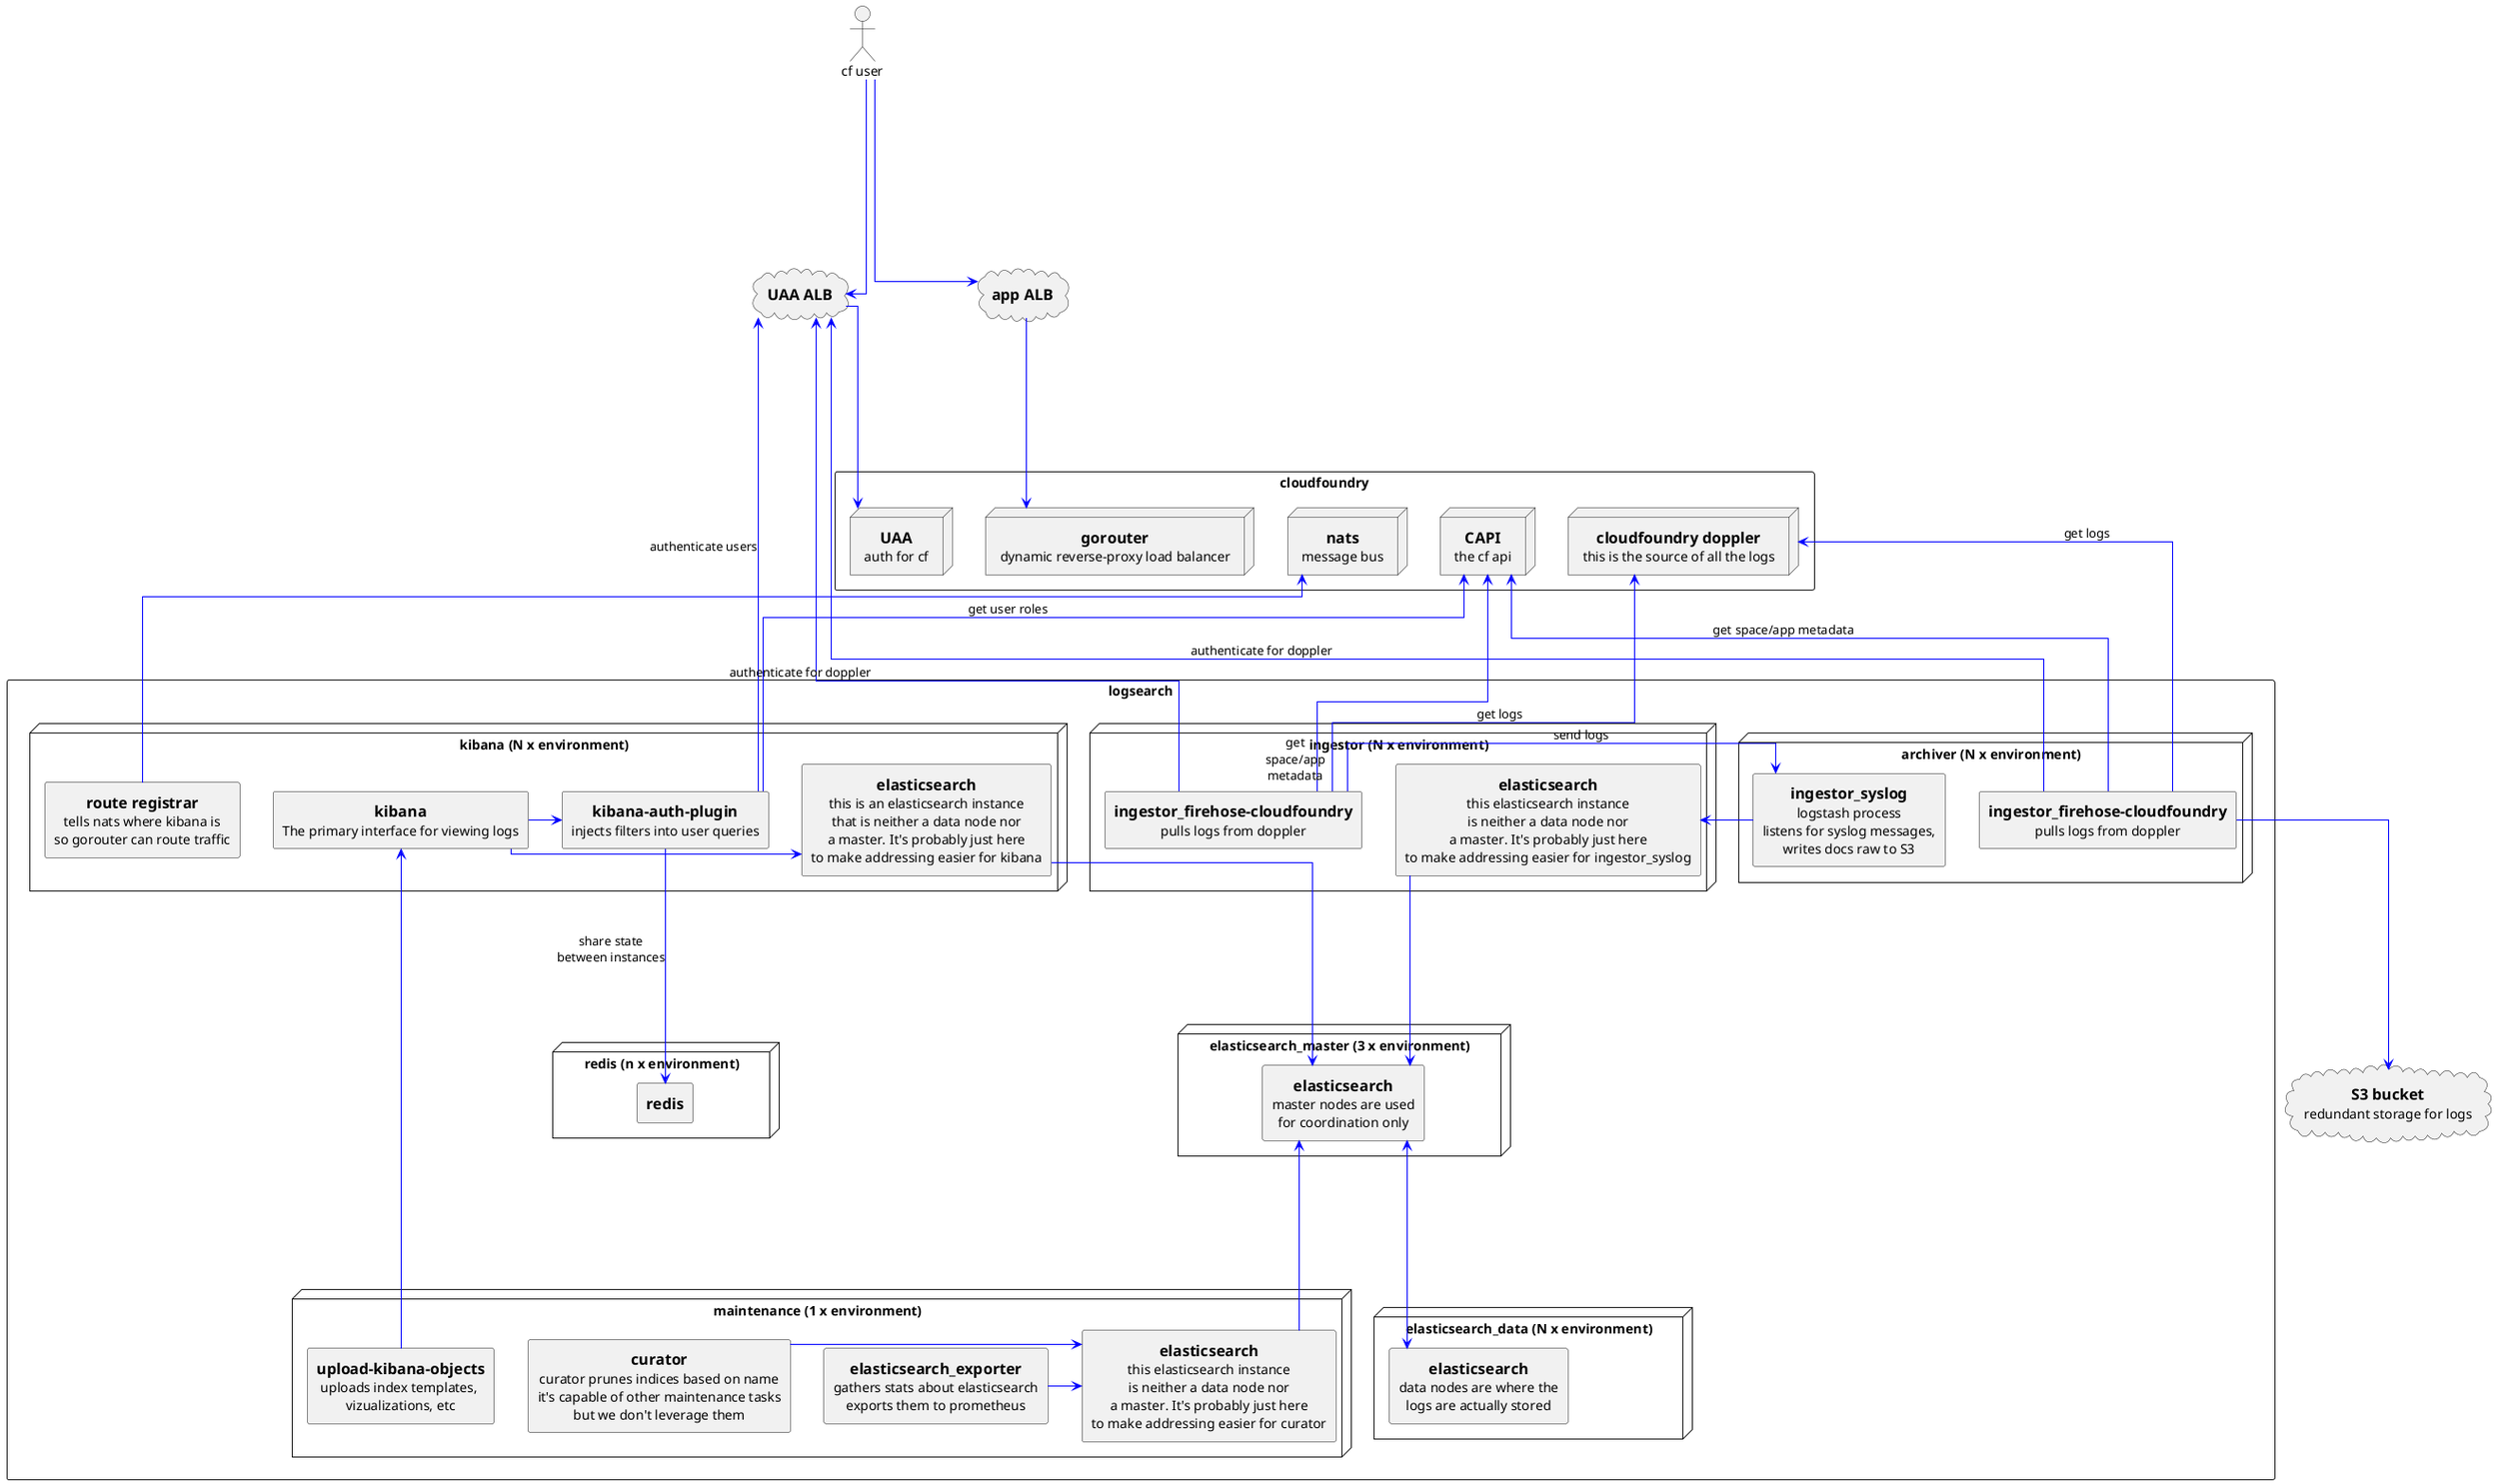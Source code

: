 @startuml tenant
skinparam DefaultTextAlignment center
skinparam ArrowColor blue
skinparam ComponentStyle uml1
skinparam Ranksep 200
skinparam Linetype ortho

actor "cf user" as user

cloud S3 [
    ==S3 bucket
    redundant storage for logs
]
cloud ALB [
    ==app ALB
]
cloud UAAALB [
    ==UAA ALB
]

rectangle cloudfoundry {
    node gorouter [
        ==gorouter
        dynamic reverse-proxy load balancer
    ]
    node nats [
        ==nats
        message bus
    ]
    node capi [
        ==CAPI
        the cf api
    ]
    node doppler [
        ==cloudfoundry doppler
        this is the source of all the logs
    ]
    node uaa [
        ==UAA
        auth for cf
    ]
}

rectangle logsearch {
node "kibana (N x environment)" as kibana {
    agent kbn [
        ==kibana
        The primary interface for viewing logs
    ]
    agent kibanaplugin [
        ==kibana-auth-plugin
        injects filters into user queries
    ]
    agent es_k [
        ==elasticsearch
        this is an elasticsearch instance
        that is neither a data node nor
        a master. It's probably just here
        to make addressing easier for kibana
    ]
    agent routeregistrar [
        == route registrar
        tells nats where kibana is
        so gorouter can route traffic
    ]
    kbn -r-> es_k
    kbn -l-> kibanaplugin

}

node "redis (n x environment)" as redis_host {
    agent redis [
        ==redis
    ]
}

node "archiver (N x environment)" as archiver {
    agent ingestor_firehose_a [
        ==ingestor_firehose-cloudfoundry
        pulls logs from doppler
    ]

    agent ingestor_syslog [
        ==ingestor_syslog
        logstash process
        listens for syslog messages,
        writes docs raw to S3
    ]
}

node "ingestor (N x environment)" as ingestor {
    agent ingestor_firehose_i [
        ==ingestor_firehose-cloudfoundry
        pulls logs from doppler
    ]

    agent ingestor_syslog [
        ==ingestor_syslog
        logstash process
        listens for syslog messages,
        does some minimal parsing
        writes docs to elasticsearch
    ]
    agent es_i [
        ==elasticsearch
        this elasticsearch instance
        is neither a data node nor
        a master. It's probably just here
        to make addressing easier for ingestor_syslog
    ]
    ingestor_syslog -> es_i
}

node "elasticsearch_master (3 x environment)" as elasticsearch_master {
    agent es_em [
        ==elasticsearch
        master nodes are used
        for coordination only
    ]
}

node "elasticsearch_data (N x environment)" as elasticsearch_data {
    agent es_ed [
        ==elasticsearch
        data nodes are where the
        logs are actually stored
    ]
}


node "maintenance (1 x environment)" as maintenance {
    agent curator [
        ==curator
        curator prunes indices based on name
        it's capable of other maintenance tasks
        but we don't leverage them
    ]
    agent elasticsearch_exporter [
        ==elasticsearch_exporter
        gathers stats about elasticsearch
        exports them to prometheus
    ]
    agent kibana_objects [
        ==upload-kibana-objects
        uploads index templates, 
        vizualizations, etc
    ]
    agent es_m [
        ==elasticsearch
        this elasticsearch instance
        is neither a data node nor
        a master. It's probably just here
        to make addressing easier for curator
    ]
    curator -> es_m
    kibana_objects -u-> kbn
    elasticsearch_exporter -r-> es_m
}
}

user --> ALB
user --> UAAALB
ALB --> gorouter
UAAALB --> uaa
es_k -down-> es_em
es_i -down-> es_em
es_m -up-> es_em
es_em <-down-> es_ed
kibanaplugin -u-> UAAALB : authenticate users
kibanaplugin -u-> capi : get user roles
kibanaplugin -d-> redis : share state\nbetween instances
routeregistrar -u-> nats

ingestor_firehose_a -u-> doppler : get logs
ingestor_firehose_a -u-> UAAALB : authenticate for doppler
ingestor_firehose_a -u-> capi : get space/app metadata
ingestor_firehose_a -d-> S3

ingestor_firehose_i -u-> doppler : get logs
ingestor_firehose_i -u-> UAAALB : authenticate for doppler
ingestor_firehose_i -u-> capi : "get\nspace/app\nmetadata" " "
ingestor_firehose_i -> ingestor_syslog : send logs


@enduml